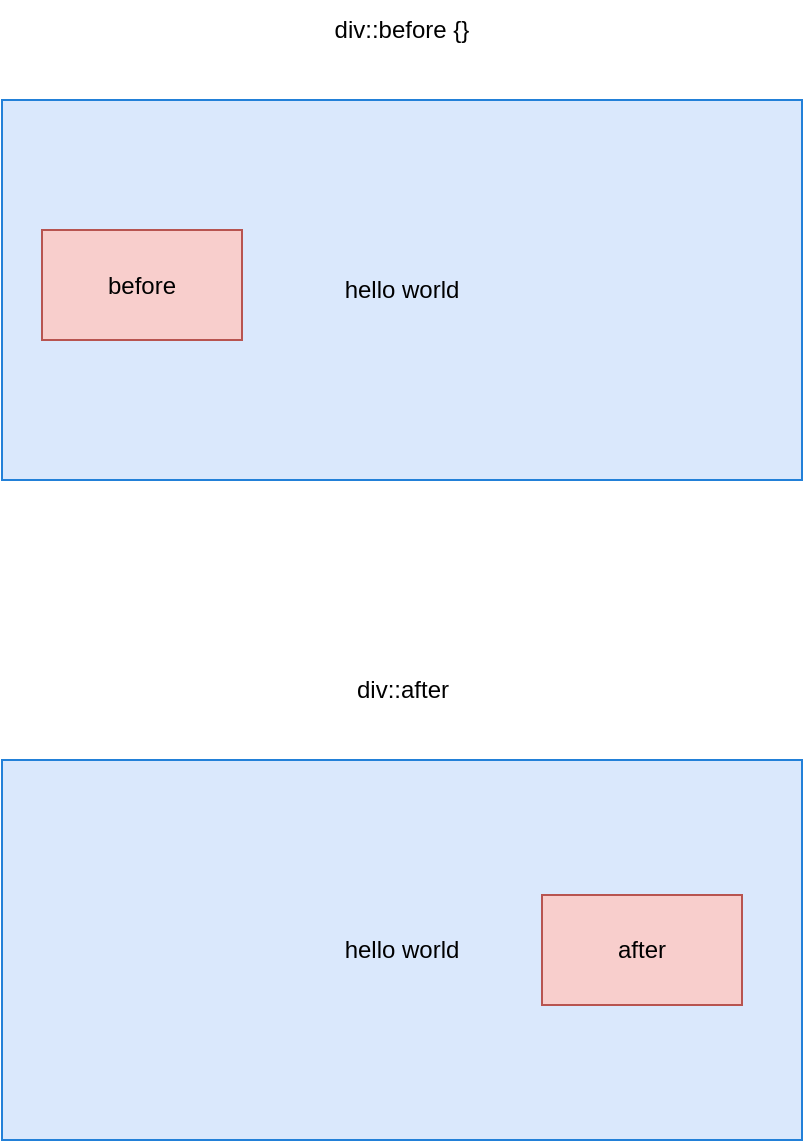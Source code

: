<mxfile version="20.8.13" type="github" pages="2">
  <diagram name="第 1 页" id="ASWzrfbVhf8jsm1rSSK5">
    <mxGraphModel dx="1599" dy="834" grid="1" gridSize="10" guides="1" tooltips="1" connect="1" arrows="1" fold="1" page="1" pageScale="1" pageWidth="827" pageHeight="1169" math="0" shadow="0">
      <root>
        <mxCell id="0" />
        <mxCell id="1" parent="0" />
        <mxCell id="_Ad0WWnmR9408R13YCJ2-4" value="" style="group" parent="1" vertex="1" connectable="0">
          <mxGeometry x="270" y="90" width="400" height="240" as="geometry" />
        </mxCell>
        <mxCell id="_Ad0WWnmR9408R13YCJ2-1" value="hello world" style="rounded=0;whiteSpace=wrap;html=1;fillColor=#dae8fc;strokeColor=#2280d8;" parent="_Ad0WWnmR9408R13YCJ2-4" vertex="1">
          <mxGeometry y="50" width="400" height="190" as="geometry" />
        </mxCell>
        <mxCell id="_Ad0WWnmR9408R13YCJ2-2" value="div::before {}" style="text;strokeColor=none;align=center;fillColor=none;html=1;verticalAlign=middle;whiteSpace=wrap;rounded=0;" parent="_Ad0WWnmR9408R13YCJ2-4" vertex="1">
          <mxGeometry x="150" width="100" height="30" as="geometry" />
        </mxCell>
        <mxCell id="_Ad0WWnmR9408R13YCJ2-3" value="before" style="rounded=0;whiteSpace=wrap;html=1;strokeColor=#b85450;fillColor=#f8cecc;" parent="_Ad0WWnmR9408R13YCJ2-4" vertex="1">
          <mxGeometry x="20" y="115" width="100" height="55" as="geometry" />
        </mxCell>
        <mxCell id="_Ad0WWnmR9408R13YCJ2-5" value="hello world" style="rounded=0;whiteSpace=wrap;html=1;fillColor=#dae8fc;strokeColor=#2280d8;" parent="1" vertex="1">
          <mxGeometry x="270" y="470" width="400" height="190" as="geometry" />
        </mxCell>
        <mxCell id="_Ad0WWnmR9408R13YCJ2-6" value="after" style="rounded=0;whiteSpace=wrap;html=1;strokeColor=#b85450;fillColor=#f8cecc;" parent="1" vertex="1">
          <mxGeometry x="540" y="537.5" width="100" height="55" as="geometry" />
        </mxCell>
        <mxCell id="_Ad0WWnmR9408R13YCJ2-7" value="div::after" style="text;html=1;align=center;verticalAlign=middle;resizable=0;points=[];autosize=1;strokeColor=none;fillColor=none;" parent="1" vertex="1">
          <mxGeometry x="435" y="420" width="70" height="30" as="geometry" />
        </mxCell>
      </root>
    </mxGraphModel>
  </diagram>
  <diagram id="E70gjb858R_JRFZawyTk" name="第 2 页">
    <mxGraphModel dx="2426" dy="834" grid="1" gridSize="10" guides="1" tooltips="1" connect="1" arrows="1" fold="1" page="1" pageScale="1" pageWidth="827" pageHeight="1169" math="0" shadow="0">
      <root>
        <mxCell id="0" />
        <mxCell id="1" parent="0" />
        <mxCell id="hlgf_eU-KlOcbkfx91uG-7" value="" style="group" parent="1" vertex="1" connectable="0">
          <mxGeometry x="-380" y="240" width="770" height="255" as="geometry" />
        </mxCell>
        <mxCell id="hlgf_eU-KlOcbkfx91uG-2" value="清除浮动-双伪元素法" style="text;html=1;align=center;verticalAlign=middle;resizable=0;points=[];autosize=1;strokeColor=none;fillColor=none;" parent="hlgf_eU-KlOcbkfx91uG-7" vertex="1">
          <mxGeometry x="300" width="140" height="30" as="geometry" />
        </mxCell>
        <mxCell id="hlgf_eU-KlOcbkfx91uG-1" value="" style="whiteSpace=wrap;html=1;strokeColor=#006EAF;fillColor=#1ba1e2;fontColor=#ffffff;movable=1;resizable=1;rotatable=1;deletable=1;editable=1;connectable=1;container=0;" parent="1" vertex="1">
          <mxGeometry x="-580" y="285" width="955" height="210" as="geometry" />
        </mxCell>
        <mxCell id="hlgf_eU-KlOcbkfx91uG-3" value="浮动盒1" style="whiteSpace=wrap;html=1;strokeColor=#10739e;fillColor=#b1ddf0;movable=1;resizable=1;rotatable=1;deletable=1;editable=1;connectable=1;container=0;" parent="1" vertex="1">
          <mxGeometry x="-355" y="315" width="220" height="150" as="geometry" />
        </mxCell>
        <mxCell id="hlgf_eU-KlOcbkfx91uG-4" value="浮动盒2" style="whiteSpace=wrap;html=1;strokeColor=#10739e;fillColor=#b1ddf0;movable=1;resizable=1;rotatable=1;deletable=1;editable=1;connectable=1;container=0;" parent="1" vertex="1">
          <mxGeometry x="-95" y="315" width="220" height="150" as="geometry" />
        </mxCell>
        <mxCell id="hlgf_eU-KlOcbkfx91uG-5" value="after" style="whiteSpace=wrap;html=1;strokeColor=#b46504;fillColor=#fad7ac;movable=1;resizable=1;rotatable=1;deletable=1;editable=1;connectable=1;container=0;" parent="1" vertex="1">
          <mxGeometry x="165" y="315" width="170" height="150" as="geometry" />
        </mxCell>
        <mxCell id="H3KdtkDaHd8odQ05r_PB-1" value="before" style="whiteSpace=wrap;html=1;strokeColor=#b46504;fillColor=#fad7ac;movable=1;resizable=1;rotatable=1;deletable=1;editable=1;connectable=1;container=0;" vertex="1" parent="1">
          <mxGeometry x="-550" y="315" width="170" height="150" as="geometry" />
        </mxCell>
      </root>
    </mxGraphModel>
  </diagram>
</mxfile>
